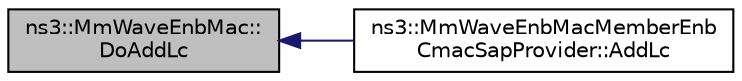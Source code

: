 digraph "ns3::MmWaveEnbMac::DoAddLc"
{
  edge [fontname="Helvetica",fontsize="10",labelfontname="Helvetica",labelfontsize="10"];
  node [fontname="Helvetica",fontsize="10",shape=record];
  rankdir="LR";
  Node1 [label="ns3::MmWaveEnbMac::\lDoAddLc",height=0.2,width=0.4,color="black", fillcolor="grey75", style="filled", fontcolor="black"];
  Node1 -> Node2 [dir="back",color="midnightblue",fontsize="10",style="solid"];
  Node2 [label="ns3::MmWaveEnbMacMemberEnb\lCmacSapProvider::AddLc",height=0.2,width=0.4,color="black", fillcolor="white", style="filled",URL="$d2/d5e/classns3_1_1MmWaveEnbMacMemberEnbCmacSapProvider.html#a4936ed894634e762b00db661bce618bf"];
}
